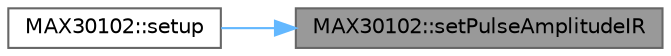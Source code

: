 digraph "MAX30102::setPulseAmplitudeIR"
{
 // LATEX_PDF_SIZE
  bgcolor="transparent";
  edge [fontname=Helvetica,fontsize=10,labelfontname=Helvetica,labelfontsize=10];
  node [fontname=Helvetica,fontsize=10,shape=box,height=0.2,width=0.4];
  rankdir="RL";
  Node1 [id="Node000001",label="MAX30102::setPulseAmplitudeIR",height=0.2,width=0.4,color="gray40", fillcolor="grey60", style="filled", fontcolor="black",tooltip=" "];
  Node1 -> Node2 [id="edge2_Node000001_Node000002",dir="back",color="steelblue1",style="solid",tooltip=" "];
  Node2 [id="Node000002",label="MAX30102::setup",height=0.2,width=0.4,color="grey40", fillcolor="white", style="filled",URL="$classMAX30102.html#a916d8a9b186001202f81fb71f643b26a",tooltip=" "];
}
